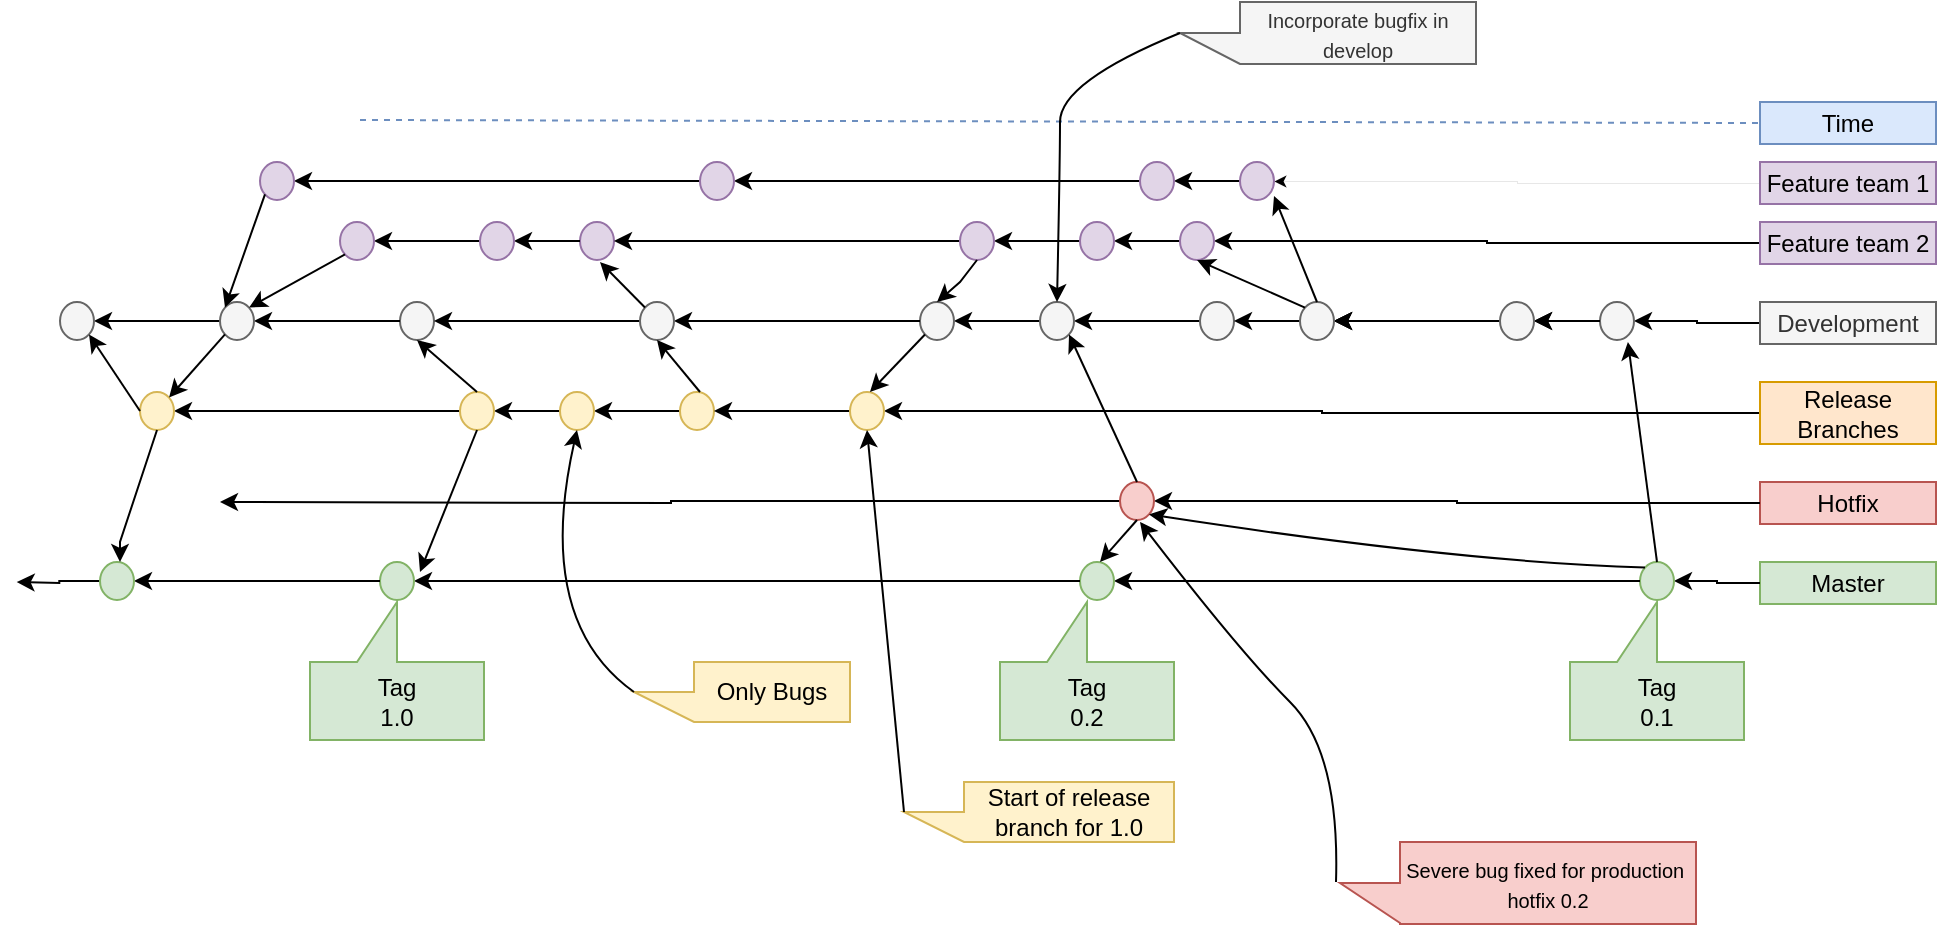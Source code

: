 <mxfile version="21.7.5" type="github">
  <diagram name="Page-1" id="-LTqzEXaLZeRgz-uC56J">
    <mxGraphModel dx="1621" dy="1611" grid="1" gridSize="10" guides="1" tooltips="1" connect="1" arrows="1" fold="1" page="1" pageScale="1" pageWidth="827" pageHeight="1169" math="0" shadow="0">
      <root>
        <mxCell id="0" />
        <mxCell id="1" parent="0" />
        <mxCell id="3k8ihjljbsw3tqjHmIiB-1" style="edgeStyle=orthogonalEdgeStyle;rounded=0;orthogonalLoop=1;jettySize=auto;html=1;" edge="1" parent="1" source="3k8ihjljbsw3tqjHmIiB-73">
          <mxGeometry relative="1" as="geometry">
            <mxPoint x="-1.667" y="270.0" as="targetPoint" />
          </mxGeometry>
        </mxCell>
        <mxCell id="3k8ihjljbsw3tqjHmIiB-2" value="Master" style="text;html=1;strokeColor=#82b366;fillColor=#d5e8d4;align=center;verticalAlign=middle;whiteSpace=wrap;rounded=0;" vertex="1" parent="1">
          <mxGeometry x="870" y="260" width="88" height="21" as="geometry" />
        </mxCell>
        <mxCell id="3k8ihjljbsw3tqjHmIiB-3" style="edgeStyle=orthogonalEdgeStyle;rounded=0;orthogonalLoop=1;jettySize=auto;html=1;" edge="1" parent="1" source="3k8ihjljbsw3tqjHmIiB-65">
          <mxGeometry relative="1" as="geometry">
            <mxPoint x="100" y="230" as="targetPoint" />
          </mxGeometry>
        </mxCell>
        <mxCell id="3k8ihjljbsw3tqjHmIiB-4" value="Hotfix" style="text;html=1;strokeColor=#b85450;fillColor=#f8cecc;align=center;verticalAlign=middle;whiteSpace=wrap;rounded=0;" vertex="1" parent="1">
          <mxGeometry x="870" y="220" width="88" height="21" as="geometry" />
        </mxCell>
        <mxCell id="3k8ihjljbsw3tqjHmIiB-5" style="edgeStyle=orthogonalEdgeStyle;rounded=0;orthogonalLoop=1;jettySize=auto;html=1;entryX=1;entryY=0.5;entryDx=0;entryDy=0;" edge="1" parent="1" source="3k8ihjljbsw3tqjHmIiB-6" target="3k8ihjljbsw3tqjHmIiB-58">
          <mxGeometry relative="1" as="geometry" />
        </mxCell>
        <mxCell id="3k8ihjljbsw3tqjHmIiB-6" value="Release Branches" style="text;html=1;strokeColor=#d79b00;fillColor=#ffe6cc;align=center;verticalAlign=middle;whiteSpace=wrap;rounded=0;fontSize=12;" vertex="1" parent="1">
          <mxGeometry x="870" y="170" width="88" height="31" as="geometry" />
        </mxCell>
        <mxCell id="3k8ihjljbsw3tqjHmIiB-7" style="edgeStyle=orthogonalEdgeStyle;rounded=0;orthogonalLoop=1;jettySize=auto;html=1;entryX=1;entryY=0.5;entryDx=0;entryDy=0;strokeWidth=0.01;" edge="1" parent="1" source="3k8ihjljbsw3tqjHmIiB-8" target="3k8ihjljbsw3tqjHmIiB-16">
          <mxGeometry relative="1" as="geometry" />
        </mxCell>
        <mxCell id="3k8ihjljbsw3tqjHmIiB-8" value="Feature team 1" style="text;html=1;strokeColor=#9673a6;fillColor=#e1d5e7;align=center;verticalAlign=middle;whiteSpace=wrap;rounded=0;" vertex="1" parent="1">
          <mxGeometry x="870" y="60" width="88" height="21" as="geometry" />
        </mxCell>
        <mxCell id="3k8ihjljbsw3tqjHmIiB-9" style="edgeStyle=orthogonalEdgeStyle;rounded=0;orthogonalLoop=1;jettySize=auto;html=1;" edge="1" parent="1" source="3k8ihjljbsw3tqjHmIiB-10" target="3k8ihjljbsw3tqjHmIiB-23">
          <mxGeometry relative="1" as="geometry" />
        </mxCell>
        <mxCell id="3k8ihjljbsw3tqjHmIiB-10" value="Feature team 2" style="text;html=1;strokeColor=#9673a6;fillColor=#e1d5e7;align=center;verticalAlign=middle;whiteSpace=wrap;rounded=0;" vertex="1" parent="1">
          <mxGeometry x="870" y="90" width="88" height="21" as="geometry" />
        </mxCell>
        <mxCell id="3k8ihjljbsw3tqjHmIiB-11" style="edgeStyle=orthogonalEdgeStyle;rounded=0;orthogonalLoop=1;jettySize=auto;html=1;entryX=1;entryY=0.5;entryDx=0;entryDy=0;" edge="1" parent="1" source="3k8ihjljbsw3tqjHmIiB-12" target="3k8ihjljbsw3tqjHmIiB-46">
          <mxGeometry relative="1" as="geometry" />
        </mxCell>
        <mxCell id="3k8ihjljbsw3tqjHmIiB-12" value="Development" style="text;html=1;strokeColor=#666666;fillColor=#f5f5f5;align=center;verticalAlign=middle;whiteSpace=wrap;rounded=0;fontColor=#333333;" vertex="1" parent="1">
          <mxGeometry x="870" y="130" width="88" height="21" as="geometry" />
        </mxCell>
        <mxCell id="3k8ihjljbsw3tqjHmIiB-13" value="Time" style="text;html=1;strokeColor=#6c8ebf;fillColor=#dae8fc;align=center;verticalAlign=middle;whiteSpace=wrap;rounded=0;" vertex="1" parent="1">
          <mxGeometry x="870" y="30" width="88" height="21" as="geometry" />
        </mxCell>
        <mxCell id="3k8ihjljbsw3tqjHmIiB-14" value="" style="endArrow=none;dashed=1;html=1;fillColor=#dae8fc;strokeColor=#6c8ebf;entryX=0;entryY=0.5;entryDx=0;entryDy=0;" edge="1" parent="1" target="3k8ihjljbsw3tqjHmIiB-13">
          <mxGeometry width="50" height="50" relative="1" as="geometry">
            <mxPoint x="170" y="39" as="sourcePoint" />
            <mxPoint x="820" y="39" as="targetPoint" />
          </mxGeometry>
        </mxCell>
        <mxCell id="3k8ihjljbsw3tqjHmIiB-15" style="edgeStyle=orthogonalEdgeStyle;rounded=0;orthogonalLoop=1;jettySize=auto;html=1;entryX=1;entryY=0.5;entryDx=0;entryDy=0;" edge="1" parent="1" source="3k8ihjljbsw3tqjHmIiB-16" target="3k8ihjljbsw3tqjHmIiB-18">
          <mxGeometry relative="1" as="geometry" />
        </mxCell>
        <mxCell id="3k8ihjljbsw3tqjHmIiB-16" value="" style="ellipse;whiteSpace=wrap;html=1;aspect=fixed;fontSize=12;fillColor=#e1d5e7;strokeColor=#9673a6;" vertex="1" parent="1">
          <mxGeometry x="610" y="60" width="17" height="19" as="geometry" />
        </mxCell>
        <mxCell id="3k8ihjljbsw3tqjHmIiB-17" style="edgeStyle=orthogonalEdgeStyle;rounded=0;orthogonalLoop=1;jettySize=auto;html=1;entryX=1;entryY=0.5;entryDx=0;entryDy=0;" edge="1" parent="1" source="3k8ihjljbsw3tqjHmIiB-18" target="3k8ihjljbsw3tqjHmIiB-20">
          <mxGeometry relative="1" as="geometry" />
        </mxCell>
        <mxCell id="3k8ihjljbsw3tqjHmIiB-18" value="" style="ellipse;whiteSpace=wrap;html=1;aspect=fixed;fontSize=12;fillColor=#e1d5e7;strokeColor=#9673a6;" vertex="1" parent="1">
          <mxGeometry x="560" y="60" width="17" height="19" as="geometry" />
        </mxCell>
        <mxCell id="3k8ihjljbsw3tqjHmIiB-19" style="edgeStyle=orthogonalEdgeStyle;rounded=0;orthogonalLoop=1;jettySize=auto;html=1;entryX=1;entryY=0.5;entryDx=0;entryDy=0;" edge="1" parent="1" source="3k8ihjljbsw3tqjHmIiB-20" target="3k8ihjljbsw3tqjHmIiB-21">
          <mxGeometry relative="1" as="geometry" />
        </mxCell>
        <mxCell id="3k8ihjljbsw3tqjHmIiB-20" value="" style="ellipse;whiteSpace=wrap;html=1;aspect=fixed;fontSize=12;fillColor=#e1d5e7;strokeColor=#9673a6;" vertex="1" parent="1">
          <mxGeometry x="340" y="60" width="17" height="19" as="geometry" />
        </mxCell>
        <mxCell id="3k8ihjljbsw3tqjHmIiB-21" value="" style="ellipse;whiteSpace=wrap;html=1;aspect=fixed;fontSize=12;fillColor=#e1d5e7;strokeColor=#9673a6;" vertex="1" parent="1">
          <mxGeometry x="120" y="60" width="17" height="19" as="geometry" />
        </mxCell>
        <mxCell id="3k8ihjljbsw3tqjHmIiB-22" style="edgeStyle=orthogonalEdgeStyle;rounded=0;orthogonalLoop=1;jettySize=auto;html=1;entryX=1;entryY=0.5;entryDx=0;entryDy=0;" edge="1" parent="1" source="3k8ihjljbsw3tqjHmIiB-23" target="3k8ihjljbsw3tqjHmIiB-25">
          <mxGeometry relative="1" as="geometry" />
        </mxCell>
        <mxCell id="3k8ihjljbsw3tqjHmIiB-23" value="" style="ellipse;whiteSpace=wrap;html=1;aspect=fixed;fontSize=12;fillColor=#e1d5e7;strokeColor=#9673a6;" vertex="1" parent="1">
          <mxGeometry x="580" y="90" width="17" height="19" as="geometry" />
        </mxCell>
        <mxCell id="3k8ihjljbsw3tqjHmIiB-24" style="edgeStyle=orthogonalEdgeStyle;rounded=0;orthogonalLoop=1;jettySize=auto;html=1;exitX=0;exitY=0.5;exitDx=0;exitDy=0;entryX=1;entryY=0.5;entryDx=0;entryDy=0;" edge="1" parent="1" source="3k8ihjljbsw3tqjHmIiB-25" target="3k8ihjljbsw3tqjHmIiB-30">
          <mxGeometry relative="1" as="geometry" />
        </mxCell>
        <mxCell id="3k8ihjljbsw3tqjHmIiB-25" value="" style="ellipse;whiteSpace=wrap;html=1;aspect=fixed;fontSize=12;fillColor=#e1d5e7;strokeColor=#9673a6;" vertex="1" parent="1">
          <mxGeometry x="530" y="90" width="17" height="19" as="geometry" />
        </mxCell>
        <mxCell id="3k8ihjljbsw3tqjHmIiB-26" style="edgeStyle=orthogonalEdgeStyle;rounded=0;orthogonalLoop=1;jettySize=auto;html=1;entryX=1;entryY=0.5;entryDx=0;entryDy=0;" edge="1" parent="1" source="3k8ihjljbsw3tqjHmIiB-32" target="3k8ihjljbsw3tqjHmIiB-28">
          <mxGeometry relative="1" as="geometry" />
        </mxCell>
        <mxCell id="3k8ihjljbsw3tqjHmIiB-27" value="" style="ellipse;whiteSpace=wrap;html=1;aspect=fixed;fontSize=12;fillColor=#e1d5e7;strokeColor=#9673a6;" vertex="1" parent="1">
          <mxGeometry x="280" y="90" width="17" height="19" as="geometry" />
        </mxCell>
        <mxCell id="3k8ihjljbsw3tqjHmIiB-28" value="" style="ellipse;whiteSpace=wrap;html=1;aspect=fixed;fontSize=12;fillColor=#e1d5e7;strokeColor=#9673a6;" vertex="1" parent="1">
          <mxGeometry x="160" y="90" width="17" height="19" as="geometry" />
        </mxCell>
        <mxCell id="3k8ihjljbsw3tqjHmIiB-29" style="edgeStyle=orthogonalEdgeStyle;rounded=0;orthogonalLoop=1;jettySize=auto;html=1;entryX=1;entryY=0.5;entryDx=0;entryDy=0;" edge="1" parent="1" source="3k8ihjljbsw3tqjHmIiB-30" target="3k8ihjljbsw3tqjHmIiB-27">
          <mxGeometry relative="1" as="geometry" />
        </mxCell>
        <mxCell id="3k8ihjljbsw3tqjHmIiB-30" value="" style="ellipse;whiteSpace=wrap;html=1;aspect=fixed;fontSize=12;fillColor=#e1d5e7;strokeColor=#9673a6;" vertex="1" parent="1">
          <mxGeometry x="470" y="90" width="17" height="19" as="geometry" />
        </mxCell>
        <mxCell id="3k8ihjljbsw3tqjHmIiB-31" value="" style="edgeStyle=orthogonalEdgeStyle;rounded=0;orthogonalLoop=1;jettySize=auto;html=1;entryX=1;entryY=0.5;entryDx=0;entryDy=0;" edge="1" parent="1" source="3k8ihjljbsw3tqjHmIiB-27" target="3k8ihjljbsw3tqjHmIiB-32">
          <mxGeometry relative="1" as="geometry">
            <mxPoint x="310" y="100" as="sourcePoint" />
            <mxPoint x="180" y="100" as="targetPoint" />
          </mxGeometry>
        </mxCell>
        <mxCell id="3k8ihjljbsw3tqjHmIiB-32" value="" style="ellipse;whiteSpace=wrap;html=1;aspect=fixed;fontSize=12;fillColor=#e1d5e7;strokeColor=#9673a6;" vertex="1" parent="1">
          <mxGeometry x="230" y="90" width="17" height="19" as="geometry" />
        </mxCell>
        <mxCell id="3k8ihjljbsw3tqjHmIiB-33" style="edgeStyle=orthogonalEdgeStyle;rounded=0;orthogonalLoop=1;jettySize=auto;html=1;entryX=1;entryY=0.5;entryDx=0;entryDy=0;" edge="1" parent="1" source="3k8ihjljbsw3tqjHmIiB-34" target="3k8ihjljbsw3tqjHmIiB-36">
          <mxGeometry relative="1" as="geometry" />
        </mxCell>
        <mxCell id="3k8ihjljbsw3tqjHmIiB-34" value="" style="ellipse;whiteSpace=wrap;html=1;aspect=fixed;fontSize=12;fillColor=#f5f5f5;strokeColor=#666666;fontColor=#333333;" vertex="1" parent="1">
          <mxGeometry x="590" y="130" width="17" height="19" as="geometry" />
        </mxCell>
        <mxCell id="3k8ihjljbsw3tqjHmIiB-35" style="edgeStyle=orthogonalEdgeStyle;rounded=0;orthogonalLoop=1;jettySize=auto;html=1;exitX=0;exitY=0.5;exitDx=0;exitDy=0;entryX=1;entryY=0.5;entryDx=0;entryDy=0;" edge="1" parent="1" source="3k8ihjljbsw3tqjHmIiB-36" target="3k8ihjljbsw3tqjHmIiB-41">
          <mxGeometry relative="1" as="geometry" />
        </mxCell>
        <mxCell id="3k8ihjljbsw3tqjHmIiB-36" value="" style="ellipse;whiteSpace=wrap;html=1;aspect=fixed;fontSize=12;fillColor=#f5f5f5;strokeColor=#666666;fontColor=#333333;" vertex="1" parent="1">
          <mxGeometry x="510" y="130" width="17" height="19" as="geometry" />
        </mxCell>
        <mxCell id="3k8ihjljbsw3tqjHmIiB-37" style="edgeStyle=orthogonalEdgeStyle;rounded=0;orthogonalLoop=1;jettySize=auto;html=1;entryX=1;entryY=0.5;entryDx=0;entryDy=0;" edge="1" parent="1" source="3k8ihjljbsw3tqjHmIiB-43" target="3k8ihjljbsw3tqjHmIiB-39">
          <mxGeometry relative="1" as="geometry" />
        </mxCell>
        <mxCell id="3k8ihjljbsw3tqjHmIiB-38" value="" style="ellipse;whiteSpace=wrap;html=1;aspect=fixed;fontSize=12;fillColor=#f5f5f5;strokeColor=#666666;fontColor=#333333;" vertex="1" parent="1">
          <mxGeometry x="190" y="130" width="17" height="19" as="geometry" />
        </mxCell>
        <mxCell id="3k8ihjljbsw3tqjHmIiB-39" value="" style="ellipse;whiteSpace=wrap;html=1;aspect=fixed;fontSize=12;fillColor=#f5f5f5;strokeColor=#666666;fontColor=#333333;" vertex="1" parent="1">
          <mxGeometry x="20" y="130" width="17" height="19" as="geometry" />
        </mxCell>
        <mxCell id="3k8ihjljbsw3tqjHmIiB-40" style="edgeStyle=orthogonalEdgeStyle;rounded=0;orthogonalLoop=1;jettySize=auto;html=1;entryX=1;entryY=0.5;entryDx=0;entryDy=0;" edge="1" parent="1" source="3k8ihjljbsw3tqjHmIiB-50" target="3k8ihjljbsw3tqjHmIiB-38">
          <mxGeometry relative="1" as="geometry" />
        </mxCell>
        <mxCell id="3k8ihjljbsw3tqjHmIiB-41" value="" style="ellipse;whiteSpace=wrap;html=1;aspect=fixed;fontSize=12;fillColor=#f5f5f5;strokeColor=#666666;fontColor=#333333;" vertex="1" parent="1">
          <mxGeometry x="450" y="130" width="17" height="19" as="geometry" />
        </mxCell>
        <mxCell id="3k8ihjljbsw3tqjHmIiB-42" value="" style="edgeStyle=orthogonalEdgeStyle;rounded=0;orthogonalLoop=1;jettySize=auto;html=1;entryX=1;entryY=0.5;entryDx=0;entryDy=0;" edge="1" parent="1" source="3k8ihjljbsw3tqjHmIiB-38" target="3k8ihjljbsw3tqjHmIiB-43">
          <mxGeometry relative="1" as="geometry">
            <mxPoint x="310" y="140" as="sourcePoint" />
            <mxPoint x="180" y="140" as="targetPoint" />
          </mxGeometry>
        </mxCell>
        <mxCell id="3k8ihjljbsw3tqjHmIiB-43" value="" style="ellipse;whiteSpace=wrap;html=1;aspect=fixed;fontSize=12;fillColor=#f5f5f5;strokeColor=#666666;fontColor=#333333;" vertex="1" parent="1">
          <mxGeometry x="100" y="130" width="17" height="19" as="geometry" />
        </mxCell>
        <mxCell id="3k8ihjljbsw3tqjHmIiB-44" style="edgeStyle=orthogonalEdgeStyle;rounded=0;orthogonalLoop=1;jettySize=auto;html=1;exitX=0;exitY=0.5;exitDx=0;exitDy=0;entryX=1;entryY=0.5;entryDx=0;entryDy=0;" edge="1" parent="1" source="3k8ihjljbsw3tqjHmIiB-46" target="3k8ihjljbsw3tqjHmIiB-54">
          <mxGeometry relative="1" as="geometry" />
        </mxCell>
        <mxCell id="3k8ihjljbsw3tqjHmIiB-45" value="" style="edgeStyle=orthogonalEdgeStyle;rounded=0;orthogonalLoop=1;jettySize=auto;html=1;" edge="1" parent="1" source="3k8ihjljbsw3tqjHmIiB-54" target="3k8ihjljbsw3tqjHmIiB-52">
          <mxGeometry relative="1" as="geometry" />
        </mxCell>
        <mxCell id="3k8ihjljbsw3tqjHmIiB-46" value="" style="ellipse;whiteSpace=wrap;html=1;aspect=fixed;fontSize=12;fillColor=#f5f5f5;fontColor=#333333;strokeColor=#666666;" vertex="1" parent="1">
          <mxGeometry x="790" y="130" width="17" height="19" as="geometry" />
        </mxCell>
        <mxCell id="3k8ihjljbsw3tqjHmIiB-47" value="" style="edgeStyle=orthogonalEdgeStyle;rounded=0;orthogonalLoop=1;jettySize=auto;html=1;" edge="1" parent="1" source="3k8ihjljbsw3tqjHmIiB-54" target="3k8ihjljbsw3tqjHmIiB-52">
          <mxGeometry relative="1" as="geometry" />
        </mxCell>
        <mxCell id="3k8ihjljbsw3tqjHmIiB-48" value="" style="edgeStyle=orthogonalEdgeStyle;rounded=0;orthogonalLoop=1;jettySize=auto;html=1;" edge="1" parent="1" source="3k8ihjljbsw3tqjHmIiB-54" target="3k8ihjljbsw3tqjHmIiB-52">
          <mxGeometry relative="1" as="geometry" />
        </mxCell>
        <mxCell id="3k8ihjljbsw3tqjHmIiB-49" value="" style="edgeStyle=orthogonalEdgeStyle;rounded=0;orthogonalLoop=1;jettySize=auto;html=1;entryX=1;entryY=0.5;entryDx=0;entryDy=0;" edge="1" parent="1" source="3k8ihjljbsw3tqjHmIiB-41" target="3k8ihjljbsw3tqjHmIiB-50">
          <mxGeometry relative="1" as="geometry">
            <mxPoint x="490" y="140" as="sourcePoint" />
            <mxPoint x="330" y="140" as="targetPoint" />
          </mxGeometry>
        </mxCell>
        <mxCell id="3k8ihjljbsw3tqjHmIiB-50" value="" style="ellipse;whiteSpace=wrap;html=1;aspect=fixed;fontSize=12;fillColor=#f5f5f5;strokeColor=#666666;fontColor=#333333;" vertex="1" parent="1">
          <mxGeometry x="310" y="130" width="17" height="19" as="geometry" />
        </mxCell>
        <mxCell id="3k8ihjljbsw3tqjHmIiB-51" style="edgeStyle=orthogonalEdgeStyle;rounded=0;orthogonalLoop=1;jettySize=auto;html=1;exitX=0;exitY=0.5;exitDx=0;exitDy=0;entryX=1;entryY=0.5;entryDx=0;entryDy=0;" edge="1" parent="1" source="3k8ihjljbsw3tqjHmIiB-52" target="3k8ihjljbsw3tqjHmIiB-34">
          <mxGeometry relative="1" as="geometry" />
        </mxCell>
        <mxCell id="3k8ihjljbsw3tqjHmIiB-52" value="" style="ellipse;whiteSpace=wrap;html=1;aspect=fixed;fontSize=12;fillColor=#f5f5f5;strokeColor=#666666;fontColor=#333333;" vertex="1" parent="1">
          <mxGeometry x="640" y="130" width="17" height="19" as="geometry" />
        </mxCell>
        <mxCell id="3k8ihjljbsw3tqjHmIiB-53" value="" style="edgeStyle=orthogonalEdgeStyle;rounded=0;orthogonalLoop=1;jettySize=auto;html=1;" edge="1" parent="1" source="3k8ihjljbsw3tqjHmIiB-46" target="3k8ihjljbsw3tqjHmIiB-54">
          <mxGeometry relative="1" as="geometry">
            <mxPoint x="760" y="140" as="sourcePoint" />
            <mxPoint x="670" y="140" as="targetPoint" />
          </mxGeometry>
        </mxCell>
        <mxCell id="3k8ihjljbsw3tqjHmIiB-54" value="" style="ellipse;whiteSpace=wrap;html=1;aspect=fixed;fontSize=12;fillColor=#f5f5f5;strokeColor=#666666;fontColor=#333333;" vertex="1" parent="1">
          <mxGeometry x="740" y="130" width="17" height="19" as="geometry" />
        </mxCell>
        <mxCell id="3k8ihjljbsw3tqjHmIiB-55" style="edgeStyle=orthogonalEdgeStyle;rounded=0;orthogonalLoop=1;jettySize=auto;html=1;entryX=1;entryY=0.5;entryDx=0;entryDy=0;" edge="1" parent="1" source="3k8ihjljbsw3tqjHmIiB-56" target="3k8ihjljbsw3tqjHmIiB-60">
          <mxGeometry relative="1" as="geometry" />
        </mxCell>
        <mxCell id="3k8ihjljbsw3tqjHmIiB-56" value="" style="ellipse;whiteSpace=wrap;html=1;aspect=fixed;fontSize=12;fillColor=#fff2cc;strokeColor=#d6b656;" vertex="1" parent="1">
          <mxGeometry x="330" y="175" width="17" height="19" as="geometry" />
        </mxCell>
        <mxCell id="3k8ihjljbsw3tqjHmIiB-57" style="edgeStyle=orthogonalEdgeStyle;rounded=0;orthogonalLoop=1;jettySize=auto;html=1;entryX=1;entryY=0.5;entryDx=0;entryDy=0;" edge="1" parent="1" source="3k8ihjljbsw3tqjHmIiB-58" target="3k8ihjljbsw3tqjHmIiB-56">
          <mxGeometry relative="1" as="geometry" />
        </mxCell>
        <mxCell id="3k8ihjljbsw3tqjHmIiB-58" value="" style="ellipse;whiteSpace=wrap;html=1;aspect=fixed;fontSize=12;fillColor=#fff2cc;strokeColor=#d6b656;" vertex="1" parent="1">
          <mxGeometry x="415" y="175" width="17" height="19" as="geometry" />
        </mxCell>
        <mxCell id="3k8ihjljbsw3tqjHmIiB-59" value="" style="edgeStyle=orthogonalEdgeStyle;rounded=0;orthogonalLoop=1;jettySize=auto;html=1;" edge="1" parent="1" source="3k8ihjljbsw3tqjHmIiB-60" target="3k8ihjljbsw3tqjHmIiB-62">
          <mxGeometry relative="1" as="geometry" />
        </mxCell>
        <mxCell id="3k8ihjljbsw3tqjHmIiB-60" value="" style="ellipse;whiteSpace=wrap;html=1;aspect=fixed;fontSize=12;fillColor=#fff2cc;strokeColor=#d6b656;" vertex="1" parent="1">
          <mxGeometry x="270" y="175" width="17" height="19" as="geometry" />
        </mxCell>
        <mxCell id="3k8ihjljbsw3tqjHmIiB-61" value="" style="edgeStyle=orthogonalEdgeStyle;rounded=0;orthogonalLoop=1;jettySize=auto;html=1;" edge="1" parent="1" source="3k8ihjljbsw3tqjHmIiB-62" target="3k8ihjljbsw3tqjHmIiB-63">
          <mxGeometry relative="1" as="geometry" />
        </mxCell>
        <mxCell id="3k8ihjljbsw3tqjHmIiB-62" value="" style="ellipse;whiteSpace=wrap;html=1;aspect=fixed;fontSize=12;fillColor=#fff2cc;strokeColor=#d6b656;" vertex="1" parent="1">
          <mxGeometry x="220" y="175" width="17" height="19" as="geometry" />
        </mxCell>
        <mxCell id="3k8ihjljbsw3tqjHmIiB-63" value="" style="ellipse;whiteSpace=wrap;html=1;aspect=fixed;fontSize=12;fillColor=#fff2cc;strokeColor=#d6b656;" vertex="1" parent="1">
          <mxGeometry x="60" y="175" width="17" height="19" as="geometry" />
        </mxCell>
        <mxCell id="3k8ihjljbsw3tqjHmIiB-64" value="" style="edgeStyle=orthogonalEdgeStyle;rounded=0;orthogonalLoop=1;jettySize=auto;html=1;" edge="1" parent="1" source="3k8ihjljbsw3tqjHmIiB-4" target="3k8ihjljbsw3tqjHmIiB-65">
          <mxGeometry relative="1" as="geometry">
            <mxPoint x="30.0" y="230.0" as="targetPoint" />
            <mxPoint x="870" y="230" as="sourcePoint" />
          </mxGeometry>
        </mxCell>
        <mxCell id="3k8ihjljbsw3tqjHmIiB-65" value="" style="ellipse;whiteSpace=wrap;html=1;aspect=fixed;fontSize=12;fillColor=#f8cecc;strokeColor=#b85450;" vertex="1" parent="1">
          <mxGeometry x="550" y="220" width="17" height="19" as="geometry" />
        </mxCell>
        <mxCell id="3k8ihjljbsw3tqjHmIiB-66" value="" style="edgeStyle=orthogonalEdgeStyle;rounded=0;orthogonalLoop=1;jettySize=auto;html=1;" edge="1" parent="1" source="3k8ihjljbsw3tqjHmIiB-2" target="3k8ihjljbsw3tqjHmIiB-67">
          <mxGeometry relative="1" as="geometry">
            <mxPoint x="-1.667" y="270.0" as="targetPoint" />
            <mxPoint x="870" y="270" as="sourcePoint" />
          </mxGeometry>
        </mxCell>
        <mxCell id="3k8ihjljbsw3tqjHmIiB-67" value="" style="ellipse;whiteSpace=wrap;html=1;aspect=fixed;fontSize=12;fillColor=#d5e8d4;strokeColor=#82b366;" vertex="1" parent="1">
          <mxGeometry x="810" y="260" width="17" height="19" as="geometry" />
        </mxCell>
        <mxCell id="3k8ihjljbsw3tqjHmIiB-68" value="" style="edgeStyle=orthogonalEdgeStyle;rounded=0;orthogonalLoop=1;jettySize=auto;html=1;" edge="1" parent="1" source="3k8ihjljbsw3tqjHmIiB-67" target="3k8ihjljbsw3tqjHmIiB-69">
          <mxGeometry relative="1" as="geometry">
            <mxPoint x="-1.667" y="270.0" as="targetPoint" />
            <mxPoint x="620" y="270" as="sourcePoint" />
          </mxGeometry>
        </mxCell>
        <mxCell id="3k8ihjljbsw3tqjHmIiB-69" value="" style="ellipse;whiteSpace=wrap;html=1;aspect=fixed;fontSize=12;fillColor=#d5e8d4;strokeColor=#82b366;" vertex="1" parent="1">
          <mxGeometry x="530" y="260" width="17" height="19" as="geometry" />
        </mxCell>
        <mxCell id="3k8ihjljbsw3tqjHmIiB-70" value="" style="edgeStyle=orthogonalEdgeStyle;rounded=0;orthogonalLoop=1;jettySize=auto;html=1;" edge="1" parent="1" source="3k8ihjljbsw3tqjHmIiB-69" target="3k8ihjljbsw3tqjHmIiB-71">
          <mxGeometry relative="1" as="geometry">
            <mxPoint x="-1.667" y="270.0" as="targetPoint" />
            <mxPoint x="450" y="270" as="sourcePoint" />
          </mxGeometry>
        </mxCell>
        <mxCell id="3k8ihjljbsw3tqjHmIiB-71" value="" style="ellipse;whiteSpace=wrap;html=1;aspect=fixed;fontSize=12;fillColor=#d5e8d4;strokeColor=#82b366;" vertex="1" parent="1">
          <mxGeometry x="180" y="260" width="17" height="19" as="geometry" />
        </mxCell>
        <mxCell id="3k8ihjljbsw3tqjHmIiB-72" value="" style="edgeStyle=orthogonalEdgeStyle;rounded=0;orthogonalLoop=1;jettySize=auto;html=1;" edge="1" parent="1" source="3k8ihjljbsw3tqjHmIiB-71" target="3k8ihjljbsw3tqjHmIiB-73">
          <mxGeometry relative="1" as="geometry">
            <mxPoint x="-1.667" y="270.0" as="targetPoint" />
            <mxPoint x="260" y="270" as="sourcePoint" />
          </mxGeometry>
        </mxCell>
        <mxCell id="3k8ihjljbsw3tqjHmIiB-73" value="" style="ellipse;whiteSpace=wrap;html=1;aspect=fixed;fontSize=12;fillColor=#d5e8d4;strokeColor=#82b366;" vertex="1" parent="1">
          <mxGeometry x="40" y="260" width="17" height="19" as="geometry" />
        </mxCell>
        <mxCell id="3k8ihjljbsw3tqjHmIiB-74" value="" style="endArrow=classic;html=1;rounded=0;exitX=0.5;exitY=1;exitDx=0;exitDy=0;" edge="1" parent="1" source="3k8ihjljbsw3tqjHmIiB-63">
          <mxGeometry width="50" height="50" relative="1" as="geometry">
            <mxPoint x="70" y="190" as="sourcePoint" />
            <mxPoint x="50" y="260" as="targetPoint" />
            <Array as="points">
              <mxPoint x="50" y="250" />
            </Array>
          </mxGeometry>
        </mxCell>
        <mxCell id="3k8ihjljbsw3tqjHmIiB-75" value="" style="endArrow=classic;html=1;rounded=0;exitX=0.5;exitY=1;exitDx=0;exitDy=0;" edge="1" parent="1" source="3k8ihjljbsw3tqjHmIiB-62">
          <mxGeometry width="50" height="50" relative="1" as="geometry">
            <mxPoint x="220" y="195" as="sourcePoint" />
            <mxPoint x="200" y="265" as="targetPoint" />
          </mxGeometry>
        </mxCell>
        <mxCell id="3k8ihjljbsw3tqjHmIiB-76" value="" style="endArrow=classic;html=1;rounded=0;exitX=0.5;exitY=1;exitDx=0;exitDy=0;" edge="1" parent="1" source="3k8ihjljbsw3tqjHmIiB-65">
          <mxGeometry width="50" height="50" relative="1" as="geometry">
            <mxPoint x="560" y="230" as="sourcePoint" />
            <mxPoint x="540" y="260" as="targetPoint" />
          </mxGeometry>
        </mxCell>
        <mxCell id="3k8ihjljbsw3tqjHmIiB-77" value="" style="curved=1;endArrow=classic;html=1;rounded=0;exitX=0;exitY=0;exitDx=0;exitDy=0;entryX=1;entryY=1;entryDx=0;entryDy=0;" edge="1" parent="1" source="3k8ihjljbsw3tqjHmIiB-67" target="3k8ihjljbsw3tqjHmIiB-65">
          <mxGeometry width="50" height="50" relative="1" as="geometry">
            <mxPoint x="750" y="420" as="sourcePoint" />
            <mxPoint x="545" y="320" as="targetPoint" />
            <Array as="points">
              <mxPoint x="720" y="260" />
            </Array>
          </mxGeometry>
        </mxCell>
        <mxCell id="3k8ihjljbsw3tqjHmIiB-78" value="" style="endArrow=classic;html=1;rounded=0;exitX=0.5;exitY=0;exitDx=0;exitDy=0;" edge="1" parent="1" source="3k8ihjljbsw3tqjHmIiB-67">
          <mxGeometry width="50" height="50" relative="1" as="geometry">
            <mxPoint x="836.031" y="262.929" as="sourcePoint" />
            <mxPoint x="803.96" y="150" as="targetPoint" />
          </mxGeometry>
        </mxCell>
        <mxCell id="3k8ihjljbsw3tqjHmIiB-79" value="" style="endArrow=classic;html=1;rounded=0;exitX=0.5;exitY=0;exitDx=0;exitDy=0;entryX=1;entryY=1;entryDx=0;entryDy=0;" edge="1" parent="1" source="3k8ihjljbsw3tqjHmIiB-65" target="3k8ihjljbsw3tqjHmIiB-36">
          <mxGeometry width="50" height="50" relative="1" as="geometry">
            <mxPoint x="420" y="220" as="sourcePoint" />
            <mxPoint x="470" y="170" as="targetPoint" />
          </mxGeometry>
        </mxCell>
        <mxCell id="3k8ihjljbsw3tqjHmIiB-80" value="" style="endArrow=classic;html=1;rounded=0;exitX=0;exitY=1;exitDx=0;exitDy=0;" edge="1" parent="1" source="3k8ihjljbsw3tqjHmIiB-41">
          <mxGeometry width="50" height="50" relative="1" as="geometry">
            <mxPoint x="475" y="125" as="sourcePoint" />
            <mxPoint x="425" y="175" as="targetPoint" />
          </mxGeometry>
        </mxCell>
        <mxCell id="3k8ihjljbsw3tqjHmIiB-81" value="" style="endArrow=classic;html=1;rounded=0;entryX=0.5;entryY=1;entryDx=0;entryDy=0;" edge="1" parent="1" target="3k8ihjljbsw3tqjHmIiB-50">
          <mxGeometry width="50" height="50" relative="1" as="geometry">
            <mxPoint x="340" y="175" as="sourcePoint" />
            <mxPoint x="390" y="125" as="targetPoint" />
          </mxGeometry>
        </mxCell>
        <mxCell id="3k8ihjljbsw3tqjHmIiB-82" value="" style="endArrow=classic;html=1;rounded=0;entryX=0.5;entryY=1;entryDx=0;entryDy=0;exitX=0.5;exitY=0;exitDx=0;exitDy=0;" edge="1" parent="1" source="3k8ihjljbsw3tqjHmIiB-62" target="3k8ihjljbsw3tqjHmIiB-38">
          <mxGeometry width="50" height="50" relative="1" as="geometry">
            <mxPoint x="350" y="185" as="sourcePoint" />
            <mxPoint x="330" y="160" as="targetPoint" />
          </mxGeometry>
        </mxCell>
        <mxCell id="3k8ihjljbsw3tqjHmIiB-83" value="" style="endArrow=classic;html=1;rounded=0;exitX=0;exitY=1;exitDx=0;exitDy=0;entryX=1;entryY=0;entryDx=0;entryDy=0;" edge="1" parent="1" source="3k8ihjljbsw3tqjHmIiB-43" target="3k8ihjljbsw3tqjHmIiB-63">
          <mxGeometry width="50" height="50" relative="1" as="geometry">
            <mxPoint x="100" y="120" as="sourcePoint" />
            <mxPoint x="80" y="170" as="targetPoint" />
          </mxGeometry>
        </mxCell>
        <mxCell id="3k8ihjljbsw3tqjHmIiB-84" value="" style="endArrow=classic;html=1;rounded=0;entryX=1;entryY=1;entryDx=0;entryDy=0;exitX=0;exitY=0.5;exitDx=0;exitDy=0;" edge="1" parent="1" source="3k8ihjljbsw3tqjHmIiB-63" target="3k8ihjljbsw3tqjHmIiB-39">
          <mxGeometry width="50" height="50" relative="1" as="geometry">
            <mxPoint x="240" y="185" as="sourcePoint" />
            <mxPoint x="210" y="160" as="targetPoint" />
          </mxGeometry>
        </mxCell>
        <mxCell id="3k8ihjljbsw3tqjHmIiB-85" value="" style="endArrow=classic;html=1;rounded=0;exitX=0.5;exitY=0;exitDx=0;exitDy=0;entryX=1;entryY=1;entryDx=0;entryDy=0;" edge="1" parent="1" source="3k8ihjljbsw3tqjHmIiB-52">
          <mxGeometry width="50" height="50" relative="1" as="geometry">
            <mxPoint x="660" y="150" as="sourcePoint" />
            <mxPoint x="627" y="77" as="targetPoint" />
          </mxGeometry>
        </mxCell>
        <mxCell id="3k8ihjljbsw3tqjHmIiB-86" value="" style="endArrow=classic;html=1;rounded=0;entryX=0.5;entryY=1;entryDx=0;entryDy=0;exitX=0;exitY=0;exitDx=0;exitDy=0;" edge="1" parent="1" source="3k8ihjljbsw3tqjHmIiB-52" target="3k8ihjljbsw3tqjHmIiB-23">
          <mxGeometry width="50" height="50" relative="1" as="geometry">
            <mxPoint x="350" y="185" as="sourcePoint" />
            <mxPoint x="330" y="160" as="targetPoint" />
          </mxGeometry>
        </mxCell>
        <mxCell id="3k8ihjljbsw3tqjHmIiB-87" value="" style="endArrow=classic;html=1;rounded=0;exitX=0.5;exitY=1;exitDx=0;exitDy=0;entryX=0.5;entryY=0;entryDx=0;entryDy=0;" edge="1" parent="1" source="3k8ihjljbsw3tqjHmIiB-30" target="3k8ihjljbsw3tqjHmIiB-41">
          <mxGeometry width="50" height="50" relative="1" as="geometry">
            <mxPoint x="463" y="157" as="sourcePoint" />
            <mxPoint x="435" y="185" as="targetPoint" />
            <Array as="points">
              <mxPoint x="470" y="120" />
            </Array>
          </mxGeometry>
        </mxCell>
        <mxCell id="3k8ihjljbsw3tqjHmIiB-88" value="" style="endArrow=classic;html=1;rounded=0;entryX=0.5;entryY=1;entryDx=0;entryDy=0;exitX=0;exitY=0;exitDx=0;exitDy=0;" edge="1" parent="1" source="3k8ihjljbsw3tqjHmIiB-50">
          <mxGeometry width="50" height="50" relative="1" as="geometry">
            <mxPoint x="343" y="133" as="sourcePoint" />
            <mxPoint x="290" y="110" as="targetPoint" />
          </mxGeometry>
        </mxCell>
        <mxCell id="3k8ihjljbsw3tqjHmIiB-89" value="" style="endArrow=classic;html=1;rounded=0;entryX=0;entryY=0;entryDx=0;entryDy=0;exitX=0;exitY=1;exitDx=0;exitDy=0;" edge="1" parent="1" source="3k8ihjljbsw3tqjHmIiB-21" target="3k8ihjljbsw3tqjHmIiB-43">
          <mxGeometry width="50" height="50" relative="1" as="geometry">
            <mxPoint x="45" y="90" as="sourcePoint" />
            <mxPoint x="95" y="40" as="targetPoint" />
          </mxGeometry>
        </mxCell>
        <mxCell id="3k8ihjljbsw3tqjHmIiB-90" value="" style="endArrow=classic;html=1;rounded=0;exitX=0;exitY=1;exitDx=0;exitDy=0;entryX=1;entryY=0;entryDx=0;entryDy=0;" edge="1" parent="1" source="3k8ihjljbsw3tqjHmIiB-28" target="3k8ihjljbsw3tqjHmIiB-43">
          <mxGeometry width="50" height="50" relative="1" as="geometry">
            <mxPoint x="113" y="157" as="sourcePoint" />
            <mxPoint x="87" y="188" as="targetPoint" />
          </mxGeometry>
        </mxCell>
        <mxCell id="3k8ihjljbsw3tqjHmIiB-91" value="Tag&lt;br&gt;0.1" style="shape=callout;whiteSpace=wrap;html=1;perimeter=calloutPerimeter;direction=west;fillColor=#d5e8d4;strokeColor=#82b366;" vertex="1" parent="1">
          <mxGeometry x="775" y="280" width="87" height="69" as="geometry" />
        </mxCell>
        <mxCell id="3k8ihjljbsw3tqjHmIiB-92" value="Tag&lt;br&gt;0.2" style="shape=callout;whiteSpace=wrap;html=1;perimeter=calloutPerimeter;direction=west;fillColor=#d5e8d4;strokeColor=#82b366;" vertex="1" parent="1">
          <mxGeometry x="490" y="280" width="87" height="69" as="geometry" />
        </mxCell>
        <mxCell id="3k8ihjljbsw3tqjHmIiB-93" value="Tag&lt;br&gt;1.0" style="shape=callout;whiteSpace=wrap;html=1;perimeter=calloutPerimeter;direction=west;fillColor=#d5e8d4;strokeColor=#82b366;" vertex="1" parent="1">
          <mxGeometry x="145" y="280" width="87" height="69" as="geometry" />
        </mxCell>
        <mxCell id="3k8ihjljbsw3tqjHmIiB-94" value="&lt;font style=&quot;font-size: 10px;&quot;&gt;Severe bug fixed for production&amp;nbsp;&lt;br&gt;hotfix 0.2&lt;/font&gt;" style="shape=callout;whiteSpace=wrap;html=1;perimeter=calloutPerimeter;direction=south;fillColor=#f8cecc;strokeColor=#b85450;" vertex="1" parent="1">
          <mxGeometry x="660" y="400" width="178" height="41" as="geometry" />
        </mxCell>
        <mxCell id="3k8ihjljbsw3tqjHmIiB-95" value="" style="curved=1;endArrow=classic;html=1;rounded=0;exitX=0;exitY=0;exitDx=20;exitDy=180;exitPerimeter=0;" edge="1" parent="1" source="3k8ihjljbsw3tqjHmIiB-94">
          <mxGeometry width="50" height="50" relative="1" as="geometry">
            <mxPoint x="610" y="355" as="sourcePoint" />
            <mxPoint x="560" y="240" as="targetPoint" />
            <Array as="points">
              <mxPoint x="660" y="355" />
              <mxPoint x="610" y="305" />
            </Array>
          </mxGeometry>
        </mxCell>
        <mxCell id="3k8ihjljbsw3tqjHmIiB-96" value="Only Bugs" style="shape=callout;whiteSpace=wrap;html=1;perimeter=calloutPerimeter;direction=south;fillColor=#fff2cc;strokeColor=#d6b656;" vertex="1" parent="1">
          <mxGeometry x="307" y="310" width="108" height="30" as="geometry" />
        </mxCell>
        <mxCell id="3k8ihjljbsw3tqjHmIiB-97" value="" style="curved=1;endArrow=classic;html=1;rounded=0;entryX=0.5;entryY=1;entryDx=0;entryDy=0;exitX=0;exitY=0;exitDx=15;exitDy=108;exitPerimeter=0;" edge="1" parent="1" source="3k8ihjljbsw3tqjHmIiB-96" target="3k8ihjljbsw3tqjHmIiB-60">
          <mxGeometry width="50" height="50" relative="1" as="geometry">
            <mxPoint x="257" y="339.5" as="sourcePoint" />
            <mxPoint x="307" y="289.5" as="targetPoint" />
            <Array as="points">
              <mxPoint x="257" y="289.5" />
            </Array>
          </mxGeometry>
        </mxCell>
        <mxCell id="3k8ihjljbsw3tqjHmIiB-98" value="Start of release branch for 1.0" style="shape=callout;whiteSpace=wrap;html=1;perimeter=calloutPerimeter;direction=south;fillColor=#fff2cc;strokeColor=#d6b656;" vertex="1" parent="1">
          <mxGeometry x="442" y="370" width="135" height="30" as="geometry" />
        </mxCell>
        <mxCell id="3k8ihjljbsw3tqjHmIiB-99" value="" style="curved=1;endArrow=classic;html=1;rounded=0;entryX=0.5;entryY=1;entryDx=0;entryDy=0;exitX=0;exitY=0;exitDx=15;exitDy=135;exitPerimeter=0;" edge="1" parent="1" source="3k8ihjljbsw3tqjHmIiB-98" target="3k8ihjljbsw3tqjHmIiB-58">
          <mxGeometry width="50" height="50" relative="1" as="geometry">
            <mxPoint x="440" y="230" as="sourcePoint" />
            <mxPoint x="490" y="180" as="targetPoint" />
            <Array as="points" />
          </mxGeometry>
        </mxCell>
        <mxCell id="3k8ihjljbsw3tqjHmIiB-100" value="&lt;font style=&quot;font-size: 10px;&quot;&gt;Incorporate bugfix in develop&lt;br&gt;&lt;/font&gt;" style="shape=callout;whiteSpace=wrap;html=1;perimeter=calloutPerimeter;direction=south;fillColor=#f5f5f5;strokeColor=#666666;fontColor=#333333;" vertex="1" parent="1">
          <mxGeometry x="580" y="-20" width="148" height="31" as="geometry" />
        </mxCell>
        <mxCell id="3k8ihjljbsw3tqjHmIiB-101" value="" style="curved=1;endArrow=classic;html=1;rounded=0;exitX=0;exitY=0;exitDx=15.5;exitDy=148;exitPerimeter=0;entryX=0.5;entryY=0;entryDx=0;entryDy=0;" edge="1" parent="1" source="3k8ihjljbsw3tqjHmIiB-100" target="3k8ihjljbsw3tqjHmIiB-36">
          <mxGeometry width="50" height="50" relative="1" as="geometry">
            <mxPoint x="440" y="230" as="sourcePoint" />
            <mxPoint x="520" y="120" as="targetPoint" />
            <Array as="points">
              <mxPoint x="520" y="20" />
              <mxPoint x="520" y="60" />
            </Array>
          </mxGeometry>
        </mxCell>
      </root>
    </mxGraphModel>
  </diagram>
</mxfile>
